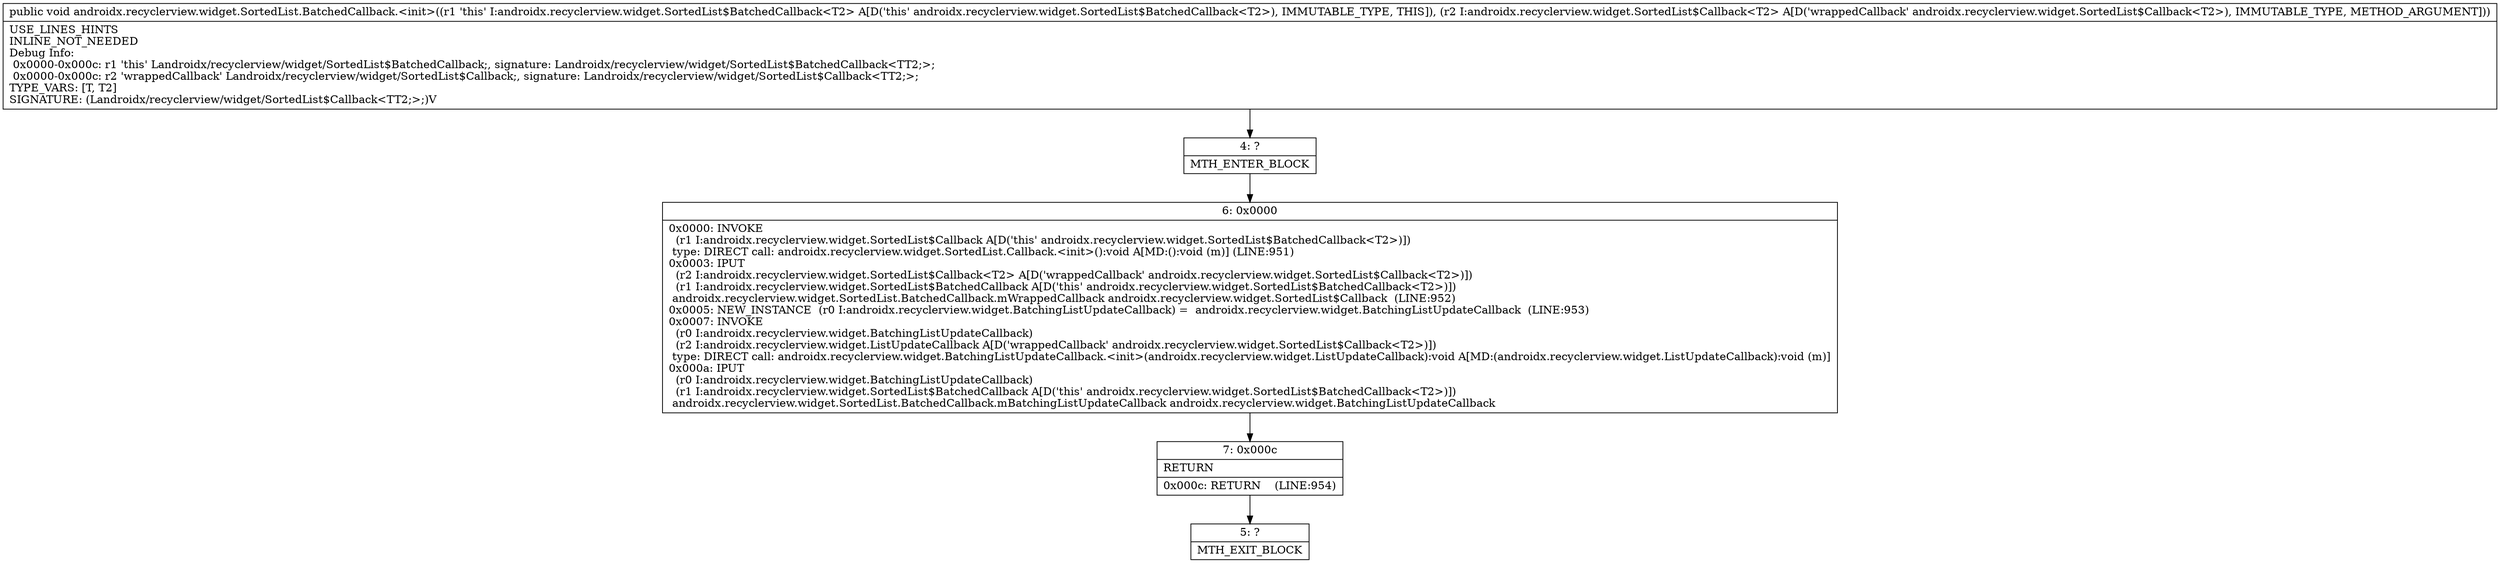 digraph "CFG forandroidx.recyclerview.widget.SortedList.BatchedCallback.\<init\>(Landroidx\/recyclerview\/widget\/SortedList$Callback;)V" {
Node_4 [shape=record,label="{4\:\ ?|MTH_ENTER_BLOCK\l}"];
Node_6 [shape=record,label="{6\:\ 0x0000|0x0000: INVOKE  \l  (r1 I:androidx.recyclerview.widget.SortedList$Callback A[D('this' androidx.recyclerview.widget.SortedList$BatchedCallback\<T2\>)])\l type: DIRECT call: androidx.recyclerview.widget.SortedList.Callback.\<init\>():void A[MD:():void (m)] (LINE:951)\l0x0003: IPUT  \l  (r2 I:androidx.recyclerview.widget.SortedList$Callback\<T2\> A[D('wrappedCallback' androidx.recyclerview.widget.SortedList$Callback\<T2\>)])\l  (r1 I:androidx.recyclerview.widget.SortedList$BatchedCallback A[D('this' androidx.recyclerview.widget.SortedList$BatchedCallback\<T2\>)])\l androidx.recyclerview.widget.SortedList.BatchedCallback.mWrappedCallback androidx.recyclerview.widget.SortedList$Callback  (LINE:952)\l0x0005: NEW_INSTANCE  (r0 I:androidx.recyclerview.widget.BatchingListUpdateCallback) =  androidx.recyclerview.widget.BatchingListUpdateCallback  (LINE:953)\l0x0007: INVOKE  \l  (r0 I:androidx.recyclerview.widget.BatchingListUpdateCallback)\l  (r2 I:androidx.recyclerview.widget.ListUpdateCallback A[D('wrappedCallback' androidx.recyclerview.widget.SortedList$Callback\<T2\>)])\l type: DIRECT call: androidx.recyclerview.widget.BatchingListUpdateCallback.\<init\>(androidx.recyclerview.widget.ListUpdateCallback):void A[MD:(androidx.recyclerview.widget.ListUpdateCallback):void (m)]\l0x000a: IPUT  \l  (r0 I:androidx.recyclerview.widget.BatchingListUpdateCallback)\l  (r1 I:androidx.recyclerview.widget.SortedList$BatchedCallback A[D('this' androidx.recyclerview.widget.SortedList$BatchedCallback\<T2\>)])\l androidx.recyclerview.widget.SortedList.BatchedCallback.mBatchingListUpdateCallback androidx.recyclerview.widget.BatchingListUpdateCallback \l}"];
Node_7 [shape=record,label="{7\:\ 0x000c|RETURN\l|0x000c: RETURN    (LINE:954)\l}"];
Node_5 [shape=record,label="{5\:\ ?|MTH_EXIT_BLOCK\l}"];
MethodNode[shape=record,label="{public void androidx.recyclerview.widget.SortedList.BatchedCallback.\<init\>((r1 'this' I:androidx.recyclerview.widget.SortedList$BatchedCallback\<T2\> A[D('this' androidx.recyclerview.widget.SortedList$BatchedCallback\<T2\>), IMMUTABLE_TYPE, THIS]), (r2 I:androidx.recyclerview.widget.SortedList$Callback\<T2\> A[D('wrappedCallback' androidx.recyclerview.widget.SortedList$Callback\<T2\>), IMMUTABLE_TYPE, METHOD_ARGUMENT]))  | USE_LINES_HINTS\lINLINE_NOT_NEEDED\lDebug Info:\l  0x0000\-0x000c: r1 'this' Landroidx\/recyclerview\/widget\/SortedList$BatchedCallback;, signature: Landroidx\/recyclerview\/widget\/SortedList$BatchedCallback\<TT2;\>;\l  0x0000\-0x000c: r2 'wrappedCallback' Landroidx\/recyclerview\/widget\/SortedList$Callback;, signature: Landroidx\/recyclerview\/widget\/SortedList$Callback\<TT2;\>;\lTYPE_VARS: [T, T2]\lSIGNATURE: (Landroidx\/recyclerview\/widget\/SortedList$Callback\<TT2;\>;)V\l}"];
MethodNode -> Node_4;Node_4 -> Node_6;
Node_6 -> Node_7;
Node_7 -> Node_5;
}

